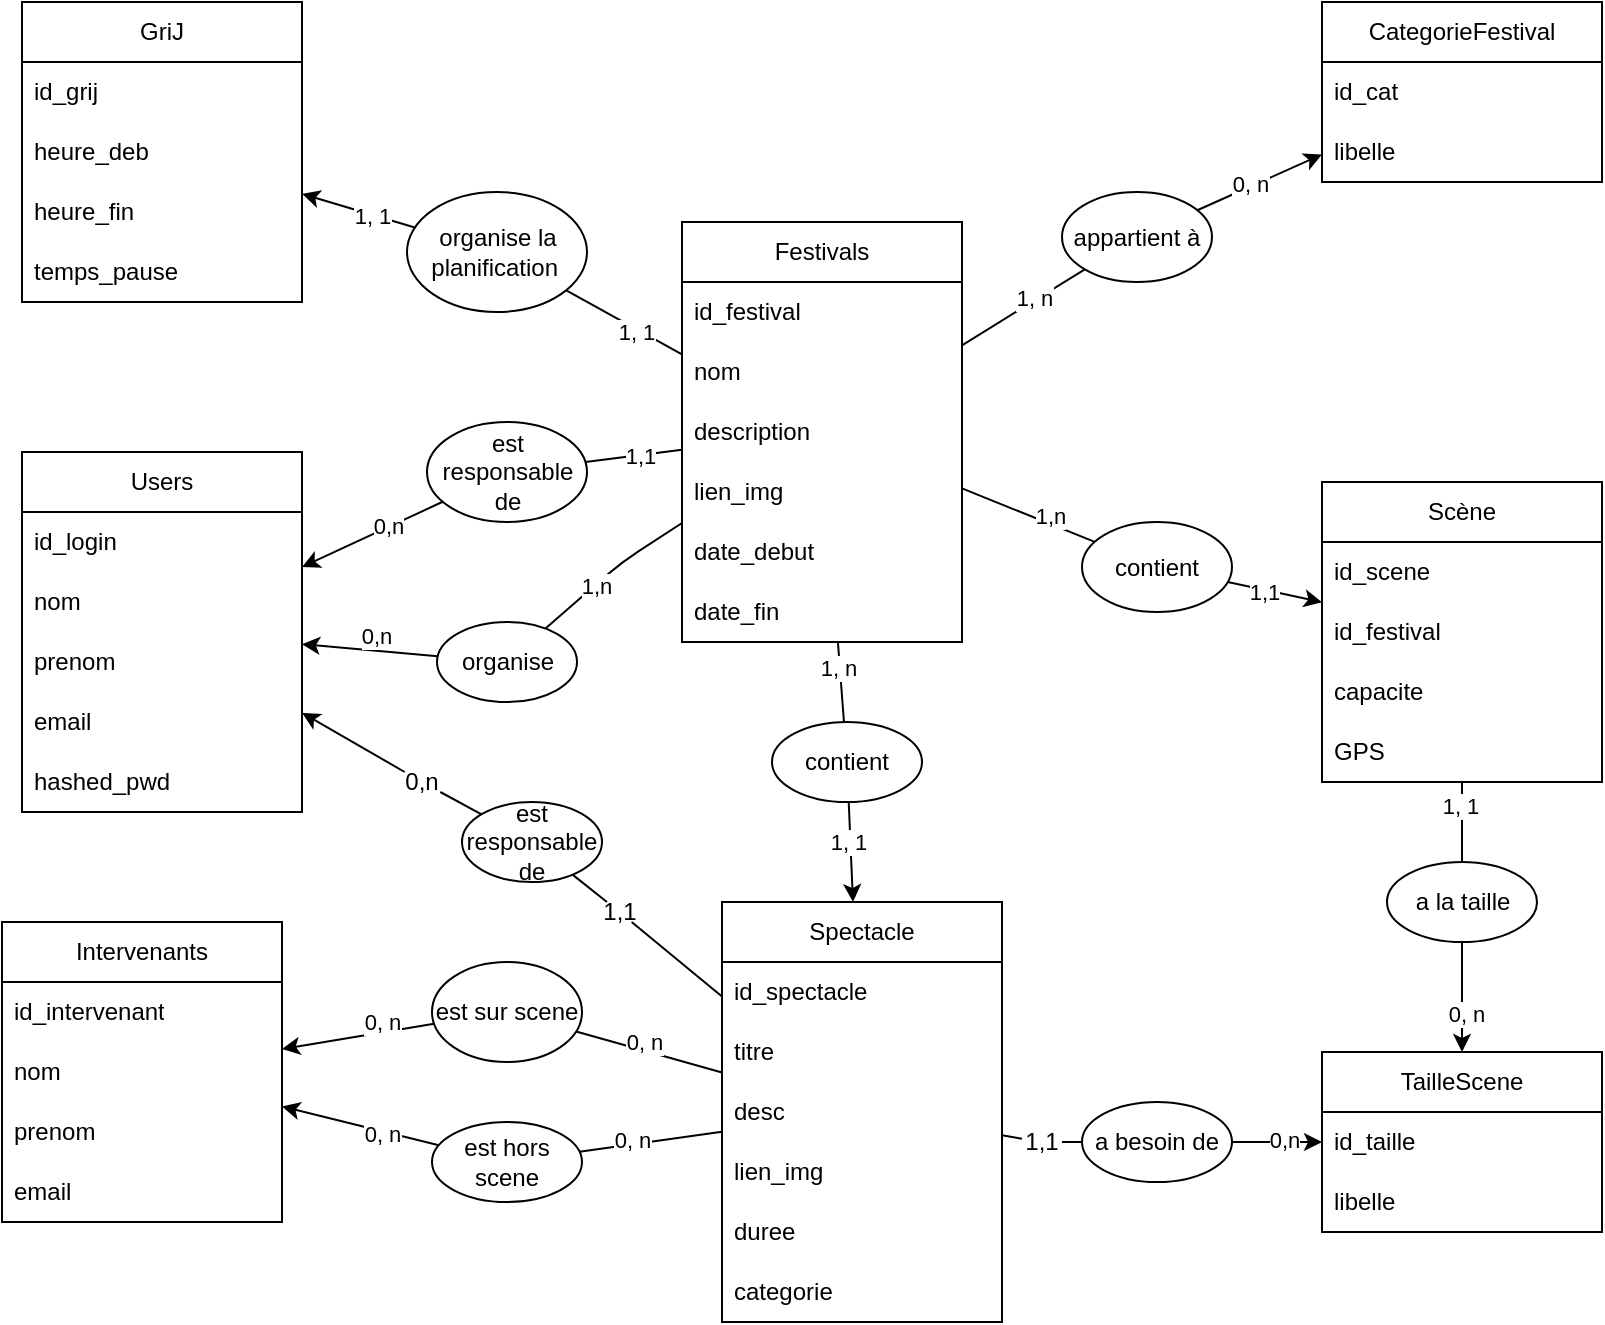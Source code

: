 <mxfile>
    <diagram id="PaHKiCaZsfR6Nqm8fPHF" name="Page-1">
        <mxGraphModel dx="113" dy="471" grid="1" gridSize="10" guides="1" tooltips="1" connect="1" arrows="1" fold="1" page="1" pageScale="1" pageWidth="850" pageHeight="1100" math="0" shadow="0">
            <root>
                <mxCell id="0"/>
                <mxCell id="1" parent="0"/>
                <mxCell id="4" value="Users" style="swimlane;fontStyle=0;childLayout=stackLayout;horizontal=1;startSize=30;horizontalStack=0;resizeParent=1;resizeParentMax=0;resizeLast=0;collapsible=1;marginBottom=0;whiteSpace=wrap;html=1;" parent="1" vertex="1">
                    <mxGeometry x="50" y="265" width="140" height="180" as="geometry"/>
                </mxCell>
                <mxCell id="12" value="id_login" style="text;strokeColor=none;fillColor=none;align=left;verticalAlign=middle;spacingLeft=4;spacingRight=4;overflow=hidden;points=[[0,0.5],[1,0.5]];portConstraint=eastwest;rotatable=0;whiteSpace=wrap;html=1;" parent="4" vertex="1">
                    <mxGeometry y="30" width="140" height="30" as="geometry"/>
                </mxCell>
                <mxCell id="5" value="nom" style="text;strokeColor=none;fillColor=none;align=left;verticalAlign=middle;spacingLeft=4;spacingRight=4;overflow=hidden;points=[[0,0.5],[1,0.5]];portConstraint=eastwest;rotatable=0;whiteSpace=wrap;html=1;" parent="4" vertex="1">
                    <mxGeometry y="60" width="140" height="30" as="geometry"/>
                </mxCell>
                <mxCell id="6" value="prenom" style="text;strokeColor=none;fillColor=none;align=left;verticalAlign=middle;spacingLeft=4;spacingRight=4;overflow=hidden;points=[[0,0.5],[1,0.5]];portConstraint=eastwest;rotatable=0;whiteSpace=wrap;html=1;" parent="4" vertex="1">
                    <mxGeometry y="90" width="140" height="30" as="geometry"/>
                </mxCell>
                <mxCell id="7" value="email" style="text;strokeColor=none;fillColor=none;align=left;verticalAlign=middle;spacingLeft=4;spacingRight=4;overflow=hidden;points=[[0,0.5],[1,0.5]];portConstraint=eastwest;rotatable=0;whiteSpace=wrap;html=1;" parent="4" vertex="1">
                    <mxGeometry y="120" width="140" height="30" as="geometry"/>
                </mxCell>
                <mxCell id="13" value="hashed_pwd" style="text;strokeColor=none;fillColor=none;align=left;verticalAlign=middle;spacingLeft=4;spacingRight=4;overflow=hidden;points=[[0,0.5],[1,0.5]];portConstraint=eastwest;rotatable=0;whiteSpace=wrap;html=1;" parent="4" vertex="1">
                    <mxGeometry y="150" width="140" height="30" as="geometry"/>
                </mxCell>
                <mxCell id="8" value="Festivals" style="swimlane;fontStyle=0;childLayout=stackLayout;horizontal=1;startSize=30;horizontalStack=0;resizeParent=1;resizeParentMax=0;resizeLast=0;collapsible=1;marginBottom=0;whiteSpace=wrap;html=1;" parent="1" vertex="1">
                    <mxGeometry x="380" y="150" width="140" height="210" as="geometry"/>
                </mxCell>
                <mxCell id="43" value="id_festival" style="text;strokeColor=none;fillColor=none;align=left;verticalAlign=middle;spacingLeft=4;spacingRight=4;overflow=hidden;points=[[0,0.5],[1,0.5]];portConstraint=eastwest;rotatable=0;whiteSpace=wrap;html=1;" parent="8" vertex="1">
                    <mxGeometry y="30" width="140" height="30" as="geometry"/>
                </mxCell>
                <mxCell id="9" value="nom" style="text;strokeColor=none;fillColor=none;align=left;verticalAlign=middle;spacingLeft=4;spacingRight=4;overflow=hidden;points=[[0,0.5],[1,0.5]];portConstraint=eastwest;rotatable=0;whiteSpace=wrap;html=1;" parent="8" vertex="1">
                    <mxGeometry y="60" width="140" height="30" as="geometry"/>
                </mxCell>
                <mxCell id="10" value="description" style="text;strokeColor=none;fillColor=none;align=left;verticalAlign=middle;spacingLeft=4;spacingRight=4;overflow=hidden;points=[[0,0.5],[1,0.5]];portConstraint=eastwest;rotatable=0;whiteSpace=wrap;html=1;" parent="8" vertex="1">
                    <mxGeometry y="90" width="140" height="30" as="geometry"/>
                </mxCell>
                <mxCell id="11" value="lien_img" style="text;strokeColor=none;fillColor=none;align=left;verticalAlign=middle;spacingLeft=4;spacingRight=4;overflow=hidden;points=[[0,0.5],[1,0.5]];portConstraint=eastwest;rotatable=0;whiteSpace=wrap;html=1;" parent="8" vertex="1">
                    <mxGeometry y="120" width="140" height="30" as="geometry"/>
                </mxCell>
                <mxCell id="14" value="date_debut" style="text;strokeColor=none;fillColor=none;align=left;verticalAlign=middle;spacingLeft=4;spacingRight=4;overflow=hidden;points=[[0,0.5],[1,0.5]];portConstraint=eastwest;rotatable=0;whiteSpace=wrap;html=1;" parent="8" vertex="1">
                    <mxGeometry y="150" width="140" height="30" as="geometry"/>
                </mxCell>
                <mxCell id="15" value="date_fin" style="text;strokeColor=none;fillColor=none;align=left;verticalAlign=middle;spacingLeft=4;spacingRight=4;overflow=hidden;points=[[0,0.5],[1,0.5]];portConstraint=eastwest;rotatable=0;whiteSpace=wrap;html=1;" parent="8" vertex="1">
                    <mxGeometry y="180" width="140" height="30" as="geometry"/>
                </mxCell>
                <mxCell id="16" value="CategorieFestival" style="swimlane;fontStyle=0;childLayout=stackLayout;horizontal=1;startSize=30;horizontalStack=0;resizeParent=1;resizeParentMax=0;resizeLast=0;collapsible=1;marginBottom=0;whiteSpace=wrap;html=1;" parent="1" vertex="1">
                    <mxGeometry x="700" y="40" width="140" height="90" as="geometry"/>
                </mxCell>
                <mxCell id="80" value="id_cat" style="text;strokeColor=none;fillColor=none;align=left;verticalAlign=middle;spacingLeft=4;spacingRight=4;overflow=hidden;points=[[0,0.5],[1,0.5]];portConstraint=eastwest;rotatable=0;whiteSpace=wrap;html=1;" parent="16" vertex="1">
                    <mxGeometry y="30" width="140" height="30" as="geometry"/>
                </mxCell>
                <mxCell id="81" value="libelle" style="text;strokeColor=none;fillColor=none;align=left;verticalAlign=middle;spacingLeft=4;spacingRight=4;overflow=hidden;points=[[0,0.5],[1,0.5]];portConstraint=eastwest;rotatable=0;whiteSpace=wrap;html=1;" parent="16" vertex="1">
                    <mxGeometry y="60" width="140" height="30" as="geometry"/>
                </mxCell>
                <mxCell id="22" style="edgeStyle=none;html=1;startArrow=none;" parent="1" source="92" target="16" edge="1">
                    <mxGeometry relative="1" as="geometry"/>
                </mxCell>
                <mxCell id="120" value="0, n" style="edgeLabel;html=1;align=center;verticalAlign=middle;resizable=0;points=[];" parent="22" connectable="0" vertex="1">
                    <mxGeometry x="-0.155" y="2" relative="1" as="geometry">
                        <mxPoint as="offset"/>
                    </mxGeometry>
                </mxCell>
                <mxCell id="131" style="edgeStyle=none;html=1;startArrow=none;" parent="1" source="135" target="125" edge="1">
                    <mxGeometry relative="1" as="geometry"/>
                </mxCell>
                <mxCell id="142" value="0, n" style="edgeLabel;html=1;align=center;verticalAlign=middle;resizable=0;points=[];" parent="131" connectable="0" vertex="1">
                    <mxGeometry x="0.287" y="2" relative="1" as="geometry">
                        <mxPoint as="offset"/>
                    </mxGeometry>
                </mxCell>
                <mxCell id="25" value="Scène" style="swimlane;fontStyle=0;childLayout=stackLayout;horizontal=1;startSize=30;horizontalStack=0;resizeParent=1;resizeParentMax=0;resizeLast=0;collapsible=1;marginBottom=0;whiteSpace=wrap;html=1;" parent="1" vertex="1">
                    <mxGeometry x="700" y="280" width="140" height="150" as="geometry"/>
                </mxCell>
                <mxCell id="26" value="id_scene" style="text;strokeColor=none;fillColor=none;align=left;verticalAlign=middle;spacingLeft=4;spacingRight=4;overflow=hidden;points=[[0,0.5],[1,0.5]];portConstraint=eastwest;rotatable=0;whiteSpace=wrap;html=1;" parent="25" vertex="1">
                    <mxGeometry y="30" width="140" height="30" as="geometry"/>
                </mxCell>
                <mxCell id="44" value="id_festival" style="text;strokeColor=none;fillColor=none;align=left;verticalAlign=middle;spacingLeft=4;spacingRight=4;overflow=hidden;points=[[0,0.5],[1,0.5]];portConstraint=eastwest;rotatable=0;whiteSpace=wrap;html=1;" parent="25" vertex="1">
                    <mxGeometry y="60" width="140" height="30" as="geometry"/>
                </mxCell>
                <mxCell id="46" value="capacite" style="text;strokeColor=none;fillColor=none;align=left;verticalAlign=middle;spacingLeft=4;spacingRight=4;overflow=hidden;points=[[0,0.5],[1,0.5]];portConstraint=eastwest;rotatable=0;whiteSpace=wrap;html=1;" parent="25" vertex="1">
                    <mxGeometry y="90" width="140" height="30" as="geometry"/>
                </mxCell>
                <mxCell id="47" value="GPS" style="text;strokeColor=none;fillColor=none;align=left;verticalAlign=middle;spacingLeft=4;spacingRight=4;overflow=hidden;points=[[0,0.5],[1,0.5]];portConstraint=eastwest;rotatable=0;whiteSpace=wrap;html=1;" parent="25" vertex="1">
                    <mxGeometry y="120" width="140" height="30" as="geometry"/>
                </mxCell>
                <mxCell id="31" style="edgeStyle=none;html=1;startArrow=none;" parent="1" source="89" target="25" edge="1">
                    <mxGeometry relative="1" as="geometry">
                        <mxPoint x="540" y="270" as="targetPoint"/>
                    </mxGeometry>
                </mxCell>
                <mxCell id="122" value="1,1" style="edgeLabel;html=1;align=center;verticalAlign=middle;resizable=0;points=[];" parent="31" connectable="0" vertex="1">
                    <mxGeometry x="0.157" y="1" relative="1" as="geometry">
                        <mxPoint x="-10" as="offset"/>
                    </mxGeometry>
                </mxCell>
                <mxCell id="33" value="Intervenants" style="swimlane;fontStyle=0;childLayout=stackLayout;horizontal=1;startSize=30;horizontalStack=0;resizeParent=1;resizeParentMax=0;resizeLast=0;collapsible=1;marginBottom=0;whiteSpace=wrap;html=1;" parent="1" vertex="1">
                    <mxGeometry x="40" y="500" width="140" height="150" as="geometry"/>
                </mxCell>
                <mxCell id="68" value="id_intervenant" style="text;strokeColor=none;fillColor=none;align=left;verticalAlign=middle;spacingLeft=4;spacingRight=4;overflow=hidden;points=[[0,0.5],[1,0.5]];portConstraint=eastwest;rotatable=0;whiteSpace=wrap;html=1;" parent="33" vertex="1">
                    <mxGeometry y="30" width="140" height="30" as="geometry"/>
                </mxCell>
                <mxCell id="58" value="nom" style="text;strokeColor=none;fillColor=none;align=left;verticalAlign=middle;spacingLeft=4;spacingRight=4;overflow=hidden;points=[[0,0.5],[1,0.5]];portConstraint=eastwest;rotatable=0;whiteSpace=wrap;html=1;" parent="33" vertex="1">
                    <mxGeometry y="60" width="140" height="30" as="geometry"/>
                </mxCell>
                <mxCell id="59" value="prenom" style="text;strokeColor=none;fillColor=none;align=left;verticalAlign=middle;spacingLeft=4;spacingRight=4;overflow=hidden;points=[[0,0.5],[1,0.5]];portConstraint=eastwest;rotatable=0;whiteSpace=wrap;html=1;" parent="33" vertex="1">
                    <mxGeometry y="90" width="140" height="30" as="geometry"/>
                </mxCell>
                <mxCell id="60" value="email" style="text;strokeColor=none;fillColor=none;align=left;verticalAlign=middle;spacingLeft=4;spacingRight=4;overflow=hidden;points=[[0,0.5],[1,0.5]];portConstraint=eastwest;rotatable=0;whiteSpace=wrap;html=1;" parent="33" vertex="1">
                    <mxGeometry y="120" width="140" height="30" as="geometry"/>
                </mxCell>
                <mxCell id="39" style="edgeStyle=none;html=1;startArrow=none;" parent="1" source="74" target="4" edge="1">
                    <mxGeometry relative="1" as="geometry">
                        <mxPoint x="252.692" y="213.658" as="sourcePoint"/>
                        <mxPoint x="180" y="196.35" as="targetPoint"/>
                    </mxGeometry>
                </mxCell>
                <mxCell id="85" value="0,n" style="edgeLabel;html=1;align=center;verticalAlign=middle;resizable=0;points=[];" parent="39" vertex="1" connectable="0">
                    <mxGeometry x="-0.368" y="-4" relative="1" as="geometry">
                        <mxPoint x="-10" y="-4" as="offset"/>
                    </mxGeometry>
                </mxCell>
                <mxCell id="97" style="edgeStyle=none;html=1;startArrow=none;" parent="1" source="105" target="33" edge="1">
                    <mxGeometry relative="1" as="geometry"/>
                </mxCell>
                <mxCell id="108" value="0, n" style="edgeLabel;html=1;align=center;verticalAlign=middle;resizable=0;points=[];" parent="97" vertex="1" connectable="0">
                    <mxGeometry x="-0.265" y="1" relative="1" as="geometry">
                        <mxPoint as="offset"/>
                    </mxGeometry>
                </mxCell>
                <mxCell id="98" style="edgeStyle=none;html=1;startArrow=none;" parent="1" source="100" target="33" edge="1">
                    <mxGeometry relative="1" as="geometry"/>
                </mxCell>
                <mxCell id="99" value="0, n" style="edgeLabel;html=1;align=center;verticalAlign=middle;resizable=0;points=[];" parent="98" vertex="1" connectable="0">
                    <mxGeometry x="0.215" relative="1" as="geometry">
                        <mxPoint x="20" y="-9" as="offset"/>
                    </mxGeometry>
                </mxCell>
                <mxCell id="62" value="GriJ" style="swimlane;fontStyle=0;childLayout=stackLayout;horizontal=1;startSize=30;horizontalStack=0;resizeParent=1;resizeParentMax=0;resizeLast=0;collapsible=1;marginBottom=0;whiteSpace=wrap;html=1;" parent="1" vertex="1">
                    <mxGeometry x="50" y="40" width="140" height="150" as="geometry"/>
                </mxCell>
                <mxCell id="67" value="id_grij" style="text;strokeColor=none;fillColor=none;align=left;verticalAlign=middle;spacingLeft=4;spacingRight=4;overflow=hidden;points=[[0,0.5],[1,0.5]];portConstraint=eastwest;rotatable=0;whiteSpace=wrap;html=1;" parent="62" vertex="1">
                    <mxGeometry y="30" width="140" height="30" as="geometry"/>
                </mxCell>
                <mxCell id="63" value="heure_deb" style="text;strokeColor=none;fillColor=none;align=left;verticalAlign=middle;spacingLeft=4;spacingRight=4;overflow=hidden;points=[[0,0.5],[1,0.5]];portConstraint=eastwest;rotatable=0;whiteSpace=wrap;html=1;" parent="62" vertex="1">
                    <mxGeometry y="60" width="140" height="30" as="geometry"/>
                </mxCell>
                <mxCell id="64" value="heure_fin" style="text;strokeColor=none;fillColor=none;align=left;verticalAlign=middle;spacingLeft=4;spacingRight=4;overflow=hidden;points=[[0,0.5],[1,0.5]];portConstraint=eastwest;rotatable=0;whiteSpace=wrap;html=1;" parent="62" vertex="1">
                    <mxGeometry y="90" width="140" height="30" as="geometry"/>
                </mxCell>
                <mxCell id="65" value="temps_pause" style="text;strokeColor=none;fillColor=none;align=left;verticalAlign=middle;spacingLeft=4;spacingRight=4;overflow=hidden;points=[[0,0.5],[1,0.5]];portConstraint=eastwest;rotatable=0;whiteSpace=wrap;html=1;" parent="62" vertex="1">
                    <mxGeometry y="120" width="140" height="30" as="geometry"/>
                </mxCell>
                <mxCell id="66" style="edgeStyle=none;html=1;startArrow=none;" parent="1" source="82" target="62" edge="1">
                    <mxGeometry relative="1" as="geometry"/>
                </mxCell>
                <mxCell id="110" value="1, 1" style="edgeLabel;html=1;align=center;verticalAlign=middle;resizable=0;points=[];" parent="66" connectable="0" vertex="1">
                    <mxGeometry x="-0.229" relative="1" as="geometry">
                        <mxPoint as="offset"/>
                    </mxGeometry>
                </mxCell>
                <mxCell id="69" style="edgeStyle=none;html=1;startArrow=none;" parent="1" source="86" target="48" edge="1">
                    <mxGeometry relative="1" as="geometry"/>
                </mxCell>
                <mxCell id="124" value="1, 1" style="edgeLabel;html=1;align=center;verticalAlign=middle;resizable=0;points=[];" parent="69" connectable="0" vertex="1">
                    <mxGeometry x="-0.492" y="1" relative="1" as="geometry">
                        <mxPoint x="-2" y="7" as="offset"/>
                    </mxGeometry>
                </mxCell>
                <mxCell id="70" style="edgeStyle=none;html=1;startArrow=none;" parent="1" source="71" target="4" edge="1">
                    <mxGeometry relative="1" as="geometry">
                        <mxPoint x="280" y="130.0" as="sourcePoint"/>
                        <mxPoint x="180" y="130.0" as="targetPoint"/>
                    </mxGeometry>
                </mxCell>
                <mxCell id="84" value="0,n" style="edgeLabel;html=1;align=center;verticalAlign=middle;resizable=0;points=[];" parent="70" vertex="1" connectable="0">
                    <mxGeometry x="-0.231" y="-1" relative="1" as="geometry">
                        <mxPoint as="offset"/>
                    </mxGeometry>
                </mxCell>
                <mxCell id="73" value="" style="edgeStyle=none;html=1;endArrow=none;" parent="1" source="8" target="71" edge="1">
                    <mxGeometry relative="1" as="geometry">
                        <mxPoint x="280" y="130.0" as="sourcePoint"/>
                        <mxPoint x="180" y="130.0" as="targetPoint"/>
                    </mxGeometry>
                </mxCell>
                <mxCell id="112" value="1,1" style="edgeLabel;html=1;align=center;verticalAlign=middle;resizable=0;points=[];" parent="73" connectable="0" vertex="1">
                    <mxGeometry x="-0.134" relative="1" as="geometry">
                        <mxPoint as="offset"/>
                    </mxGeometry>
                </mxCell>
                <mxCell id="75" value="" style="edgeStyle=none;html=1;endArrow=none;" parent="1" source="8" target="74" edge="1">
                    <mxGeometry relative="1" as="geometry">
                        <mxPoint x="380" y="285" as="sourcePoint"/>
                        <mxPoint x="180" y="175" as="targetPoint"/>
                        <Array as="points">
                            <mxPoint x="350" y="320"/>
                        </Array>
                    </mxGeometry>
                </mxCell>
                <mxCell id="116" value="1,n" style="edgeLabel;html=1;align=center;verticalAlign=middle;resizable=0;points=[];" parent="75" connectable="0" vertex="1">
                    <mxGeometry x="0.238" relative="1" as="geometry">
                        <mxPoint as="offset"/>
                    </mxGeometry>
                </mxCell>
                <mxCell id="71" value="est responsable de" style="ellipse;whiteSpace=wrap;html=1;" parent="1" vertex="1">
                    <mxGeometry x="252.5" y="250" width="80" height="50" as="geometry"/>
                </mxCell>
                <mxCell id="83" value="" style="edgeStyle=none;html=1;endArrow=none;" parent="1" source="8" target="82" edge="1">
                    <mxGeometry relative="1" as="geometry">
                        <mxPoint x="380" y="345" as="sourcePoint"/>
                        <mxPoint x="180" y="410" as="targetPoint"/>
                    </mxGeometry>
                </mxCell>
                <mxCell id="111" value="1, 1" style="edgeLabel;html=1;align=center;verticalAlign=middle;resizable=0;points=[];" parent="83" connectable="0" vertex="1">
                    <mxGeometry x="-0.212" y="1" relative="1" as="geometry">
                        <mxPoint as="offset"/>
                    </mxGeometry>
                </mxCell>
                <mxCell id="74" value="organise" style="ellipse;whiteSpace=wrap;html=1;" parent="1" vertex="1">
                    <mxGeometry x="257.5" y="350" width="70" height="40" as="geometry"/>
                </mxCell>
                <mxCell id="87" value="" style="edgeStyle=none;html=1;endArrow=none;" parent="1" source="8" target="86" edge="1">
                    <mxGeometry relative="1" as="geometry">
                        <mxPoint x="459.24" y="391.11" as="sourcePoint"/>
                        <mxPoint x="485" y="480" as="targetPoint"/>
                    </mxGeometry>
                </mxCell>
                <mxCell id="123" value="1, n" style="edgeLabel;html=1;align=center;verticalAlign=middle;resizable=0;points=[];" parent="87" connectable="0" vertex="1">
                    <mxGeometry x="-0.414" y="-1" relative="1" as="geometry">
                        <mxPoint y="1" as="offset"/>
                    </mxGeometry>
                </mxCell>
                <mxCell id="82" value="organise la planification&amp;nbsp;" style="ellipse;whiteSpace=wrap;html=1;" parent="1" vertex="1">
                    <mxGeometry x="242.5" y="135" width="90" height="60" as="geometry"/>
                </mxCell>
                <mxCell id="90" value="" style="edgeStyle=none;html=1;endArrow=none;" parent="1" source="8" target="89" edge="1">
                    <mxGeometry relative="1" as="geometry">
                        <mxPoint x="700" y="325" as="targetPoint"/>
                        <mxPoint x="520" y="315" as="sourcePoint"/>
                    </mxGeometry>
                </mxCell>
                <mxCell id="121" value="1,n" style="edgeLabel;html=1;align=center;verticalAlign=middle;resizable=0;points=[];" parent="90" connectable="0" vertex="1">
                    <mxGeometry x="0.319" y="4" relative="1" as="geometry">
                        <mxPoint x="-1" as="offset"/>
                    </mxGeometry>
                </mxCell>
                <mxCell id="86" value="contient" style="ellipse;whiteSpace=wrap;html=1;" parent="1" vertex="1">
                    <mxGeometry x="425" y="400" width="75" height="40" as="geometry"/>
                </mxCell>
                <mxCell id="93" value="" style="edgeStyle=none;html=1;endArrow=none;" parent="1" source="8" target="92" edge="1">
                    <mxGeometry relative="1" as="geometry">
                        <mxPoint x="520" y="225" as="sourcePoint"/>
                        <mxPoint x="700" y="62.5" as="targetPoint"/>
                    </mxGeometry>
                </mxCell>
                <mxCell id="119" value="1, n" style="edgeLabel;html=1;align=center;verticalAlign=middle;resizable=0;points=[];" parent="93" connectable="0" vertex="1">
                    <mxGeometry x="0.186" y="2" relative="1" as="geometry">
                        <mxPoint as="offset"/>
                    </mxGeometry>
                </mxCell>
                <mxCell id="89" value="contient" style="ellipse;whiteSpace=wrap;html=1;" parent="1" vertex="1">
                    <mxGeometry x="580" y="300" width="75" height="45" as="geometry"/>
                </mxCell>
                <mxCell id="101" value="" style="edgeStyle=none;html=1;endArrow=none;" parent="1" source="48" target="100" edge="1">
                    <mxGeometry relative="1" as="geometry">
                        <mxPoint x="400" y="603.194" as="sourcePoint"/>
                        <mxPoint x="180" y="581.806" as="targetPoint"/>
                    </mxGeometry>
                </mxCell>
                <mxCell id="117" value="0, n" style="edgeLabel;html=1;align=center;verticalAlign=middle;resizable=0;points=[];" parent="101" connectable="0" vertex="1">
                    <mxGeometry x="0.292" y="-1" relative="1" as="geometry">
                        <mxPoint x="8" y="-1" as="offset"/>
                    </mxGeometry>
                </mxCell>
                <mxCell id="92" value="appartient à" style="ellipse;whiteSpace=wrap;html=1;" parent="1" vertex="1">
                    <mxGeometry x="570" y="135" width="75" height="45" as="geometry"/>
                </mxCell>
                <mxCell id="106" value="" style="edgeStyle=none;html=1;endArrow=none;" parent="1" source="48" target="105" edge="1">
                    <mxGeometry relative="1" as="geometry">
                        <mxPoint x="400" y="603.194" as="sourcePoint"/>
                        <mxPoint x="180" y="581.806" as="targetPoint"/>
                    </mxGeometry>
                </mxCell>
                <mxCell id="118" value="0, n" style="edgeLabel;html=1;align=center;verticalAlign=middle;resizable=0;points=[];" parent="106" connectable="0" vertex="1">
                    <mxGeometry x="0.258" y="-2" relative="1" as="geometry">
                        <mxPoint as="offset"/>
                    </mxGeometry>
                </mxCell>
                <mxCell id="100" value="est sur scene" style="ellipse;whiteSpace=wrap;html=1;" parent="1" vertex="1">
                    <mxGeometry x="255" y="520" width="75" height="50" as="geometry"/>
                </mxCell>
                <mxCell id="125" value="TailleScene" style="swimlane;fontStyle=0;childLayout=stackLayout;horizontal=1;startSize=30;horizontalStack=0;resizeParent=1;resizeParentMax=0;resizeLast=0;collapsible=1;marginBottom=0;whiteSpace=wrap;html=1;" parent="1" vertex="1">
                    <mxGeometry x="700" y="565" width="140" height="90" as="geometry"/>
                </mxCell>
                <mxCell id="126" value="id_taille" style="text;strokeColor=none;fillColor=none;align=left;verticalAlign=middle;spacingLeft=4;spacingRight=4;overflow=hidden;points=[[0,0.5],[1,0.5]];portConstraint=eastwest;rotatable=0;whiteSpace=wrap;html=1;" parent="125" vertex="1">
                    <mxGeometry y="30" width="140" height="30" as="geometry"/>
                </mxCell>
                <mxCell id="128" value="libelle" style="text;strokeColor=none;fillColor=none;align=left;verticalAlign=middle;spacingLeft=4;spacingRight=4;overflow=hidden;points=[[0,0.5],[1,0.5]];portConstraint=eastwest;rotatable=0;whiteSpace=wrap;html=1;" parent="125" vertex="1">
                    <mxGeometry y="60" width="140" height="30" as="geometry"/>
                </mxCell>
                <mxCell id="105" value="est hors scene" style="ellipse;whiteSpace=wrap;html=1;" parent="1" vertex="1">
                    <mxGeometry x="255" y="600" width="75" height="40" as="geometry"/>
                </mxCell>
                <mxCell id="143" style="edgeStyle=none;html=1;startArrow=none;" parent="1" source="146" target="4" edge="1">
                    <mxGeometry relative="1" as="geometry"/>
                </mxCell>
                <mxCell id="48" value="Spectacle" style="swimlane;fontStyle=0;childLayout=stackLayout;horizontal=1;startSize=30;horizontalStack=0;resizeParent=1;resizeParentMax=0;resizeLast=0;collapsible=1;marginBottom=0;whiteSpace=wrap;html=1;" parent="1" vertex="1">
                    <mxGeometry x="400" y="490" width="140" height="210" as="geometry"/>
                </mxCell>
                <mxCell id="49" value="id_spectacle" style="text;strokeColor=none;fillColor=none;align=left;verticalAlign=middle;spacingLeft=4;spacingRight=4;overflow=hidden;points=[[0,0.5],[1,0.5]];portConstraint=eastwest;rotatable=0;whiteSpace=wrap;html=1;" parent="48" vertex="1">
                    <mxGeometry y="30" width="140" height="30" as="geometry"/>
                </mxCell>
                <mxCell id="50" value="titre" style="text;strokeColor=none;fillColor=none;align=left;verticalAlign=middle;spacingLeft=4;spacingRight=4;overflow=hidden;points=[[0,0.5],[1,0.5]];portConstraint=eastwest;rotatable=0;whiteSpace=wrap;html=1;" parent="48" vertex="1">
                    <mxGeometry y="60" width="140" height="30" as="geometry"/>
                </mxCell>
                <mxCell id="51" value="desc" style="text;strokeColor=none;fillColor=none;align=left;verticalAlign=middle;spacingLeft=4;spacingRight=4;overflow=hidden;points=[[0,0.5],[1,0.5]];portConstraint=eastwest;rotatable=0;whiteSpace=wrap;html=1;" parent="48" vertex="1">
                    <mxGeometry y="90" width="140" height="30" as="geometry"/>
                </mxCell>
                <mxCell id="52" value="lien_img" style="text;strokeColor=none;fillColor=none;align=left;verticalAlign=middle;spacingLeft=4;spacingRight=4;overflow=hidden;points=[[0,0.5],[1,0.5]];portConstraint=eastwest;rotatable=0;whiteSpace=wrap;html=1;" parent="48" vertex="1">
                    <mxGeometry y="120" width="140" height="30" as="geometry"/>
                </mxCell>
                <mxCell id="53" value="duree" style="text;strokeColor=none;fillColor=none;align=left;verticalAlign=middle;spacingLeft=4;spacingRight=4;overflow=hidden;points=[[0,0.5],[1,0.5]];portConstraint=eastwest;rotatable=0;whiteSpace=wrap;html=1;" parent="48" vertex="1">
                    <mxGeometry y="150" width="140" height="30" as="geometry"/>
                </mxCell>
                <mxCell id="54" value="categorie" style="text;strokeColor=none;fillColor=none;align=left;verticalAlign=middle;spacingLeft=4;spacingRight=4;overflow=hidden;points=[[0,0.5],[1,0.5]];portConstraint=eastwest;rotatable=0;whiteSpace=wrap;html=1;" parent="48" vertex="1">
                    <mxGeometry y="180" width="140" height="30" as="geometry"/>
                </mxCell>
                <mxCell id="134" style="edgeStyle=none;html=1;exitX=1;exitY=0.5;exitDx=0;exitDy=0;" parent="1" source="132" target="125" edge="1">
                    <mxGeometry relative="1" as="geometry">
                        <mxPoint x="680" y="580" as="targetPoint"/>
                    </mxGeometry>
                </mxCell>
                <mxCell id="140" value="0,n" style="edgeLabel;html=1;align=center;verticalAlign=middle;resizable=0;points=[];" parent="134" connectable="0" vertex="1">
                    <mxGeometry x="0.124" y="1" relative="1" as="geometry">
                        <mxPoint as="offset"/>
                    </mxGeometry>
                </mxCell>
                <mxCell id="133" value="" style="edgeStyle=none;html=1;endArrow=none;startArrow=none;" parent="1" source="137" target="132" edge="1">
                    <mxGeometry relative="1" as="geometry">
                        <mxPoint x="540" y="610" as="sourcePoint"/>
                        <mxPoint x="700" y="610" as="targetPoint"/>
                    </mxGeometry>
                </mxCell>
                <mxCell id="136" value="" style="edgeStyle=none;html=1;endArrow=none;" parent="1" source="25" target="135" edge="1">
                    <mxGeometry relative="1" as="geometry">
                        <mxPoint x="770" y="430" as="sourcePoint"/>
                        <mxPoint x="770" y="565" as="targetPoint"/>
                    </mxGeometry>
                </mxCell>
                <mxCell id="139" value="1, 1" style="edgeLabel;html=1;align=center;verticalAlign=middle;resizable=0;points=[];" parent="136" connectable="0" vertex="1">
                    <mxGeometry x="-0.436" y="-1" relative="1" as="geometry">
                        <mxPoint as="offset"/>
                    </mxGeometry>
                </mxCell>
                <mxCell id="132" value="a besoin de" style="ellipse;whiteSpace=wrap;html=1;" parent="1" vertex="1">
                    <mxGeometry x="580" y="590" width="75" height="40" as="geometry"/>
                </mxCell>
                <mxCell id="135" value="a la taille" style="ellipse;whiteSpace=wrap;html=1;" parent="1" vertex="1">
                    <mxGeometry x="732.5" y="470" width="75" height="40" as="geometry"/>
                </mxCell>
                <mxCell id="137" value="1,1" style="text;strokeColor=none;align=center;fillColor=none;html=1;verticalAlign=middle;whiteSpace=wrap;rounded=0;" parent="1" vertex="1">
                    <mxGeometry x="550" y="602.5" width="20" height="15" as="geometry"/>
                </mxCell>
                <mxCell id="138" value="" style="edgeStyle=none;html=1;endArrow=none;" parent="1" source="48" target="137" edge="1">
                    <mxGeometry relative="1" as="geometry">
                        <mxPoint x="540" y="610" as="sourcePoint"/>
                        <mxPoint x="580" y="610" as="targetPoint"/>
                    </mxGeometry>
                </mxCell>
                <mxCell id="145" value="" style="edgeStyle=none;html=1;endArrow=none;startArrow=none;" parent="1" source="148" target="144" edge="1">
                    <mxGeometry relative="1" as="geometry">
                        <mxPoint x="400" y="547" as="sourcePoint"/>
                        <mxPoint x="190" y="403.0" as="targetPoint"/>
                    </mxGeometry>
                </mxCell>
                <mxCell id="144" value="est responsable de" style="ellipse;whiteSpace=wrap;html=1;" parent="1" vertex="1">
                    <mxGeometry x="270" y="440" width="70" height="40" as="geometry"/>
                </mxCell>
                <mxCell id="147" value="" style="edgeStyle=none;html=1;startArrow=none;endArrow=none;" parent="1" source="144" target="146" edge="1">
                    <mxGeometry relative="1" as="geometry">
                        <mxPoint x="280.181" y="445.898" as="sourcePoint"/>
                        <mxPoint x="190" y="394.73" as="targetPoint"/>
                    </mxGeometry>
                </mxCell>
                <mxCell id="146" value="0,n" style="text;strokeColor=none;align=center;fillColor=none;html=1;verticalAlign=middle;whiteSpace=wrap;rounded=0;" parent="1" vertex="1">
                    <mxGeometry x="240" y="425" width="20" height="10" as="geometry"/>
                </mxCell>
                <mxCell id="149" value="" style="edgeStyle=none;html=1;endArrow=none;" parent="1" source="48" target="148" edge="1">
                    <mxGeometry relative="1" as="geometry">
                        <mxPoint x="400" y="537.746" as="sourcePoint"/>
                        <mxPoint x="325.009" y="476.409" as="targetPoint"/>
                    </mxGeometry>
                </mxCell>
                <mxCell id="148" value="1,1" style="text;strokeColor=none;align=center;fillColor=none;html=1;verticalAlign=middle;whiteSpace=wrap;rounded=0;" parent="1" vertex="1">
                    <mxGeometry x="340" y="490" width="17.5" height="10" as="geometry"/>
                </mxCell>
            </root>
        </mxGraphModel>
    </diagram>
</mxfile>